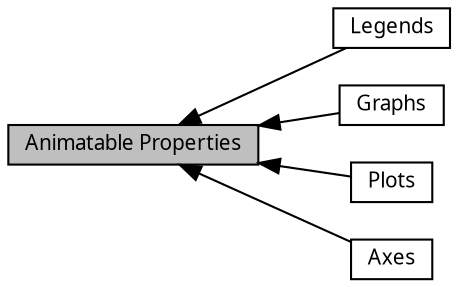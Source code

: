digraph "Animatable Properties"
{
  bgcolor="transparent";
  edge [fontname="Lucinda Grande",fontsize="10",labelfontname="Lucinda Grande",labelfontsize="10"];
  node [fontname="Lucinda Grande",fontsize="10",shape=box];
  rankdir=LR;
  Node1 [label="Animatable Properties",height=0.2,width=0.4,color="black", fillcolor="grey75", style="filled", fontcolor="black",tooltip="Custom layer properties that can be animated using Core Animation."];
  Node4 [label="Legends",height=0.2,width=0.4,color="black",URL="$group__legend_animation.html",tooltip="Legend properties that can be animated using Core Animation."];
  Node3 [label="Graphs",height=0.2,width=0.4,color="black",URL="$group__graph_animation.html",tooltip="Graph properties that can be animated using Core Animation."];
  Node5 [label="Plots",height=0.2,width=0.4,color="black",URL="$group__plot_animation.html",tooltip="Plot properties that can be animated using Core Animation."];
  Node2 [label="Axes",height=0.2,width=0.4,color="black",URL="$group__axis_animation.html",tooltip="Axis properties that can be animated using Core Animation."];
  Node1->Node2 [shape=plaintext, dir="back", style="solid"];
  Node1->Node3 [shape=plaintext, dir="back", style="solid"];
  Node1->Node4 [shape=plaintext, dir="back", style="solid"];
  Node1->Node5 [shape=plaintext, dir="back", style="solid"];
}
